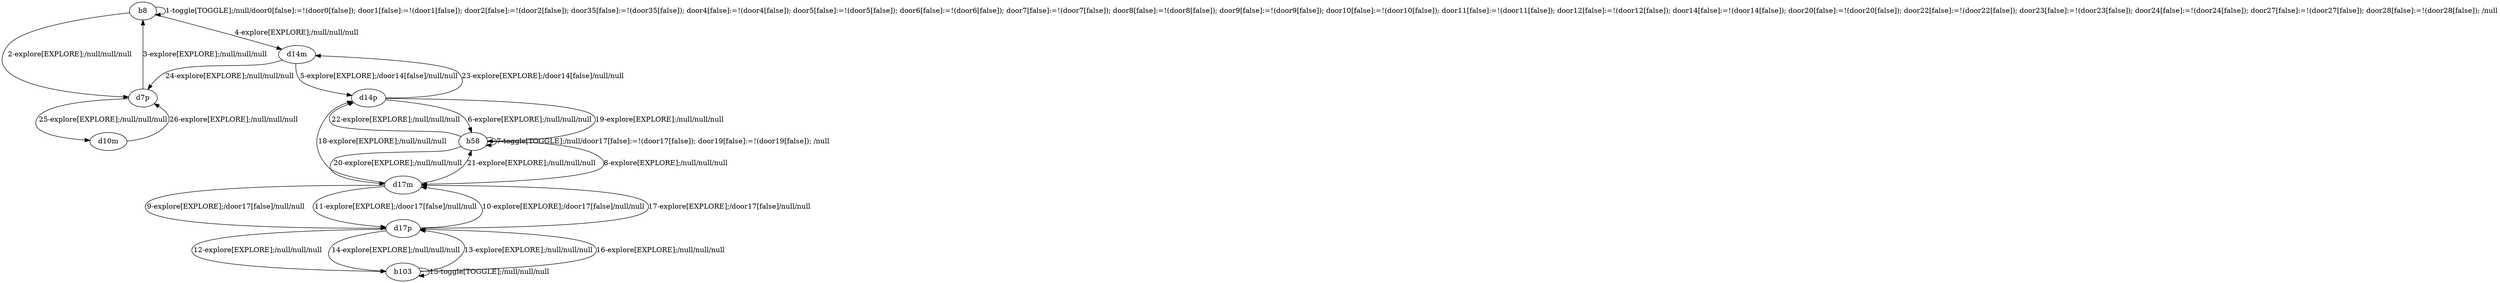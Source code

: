 # Total number of goals covered by this test: 5
# d17m --> d17p
# d17p --> d17m
# b103 --> b103
# b103 --> d17p
# d17p --> b103

digraph g {
"b8" -> "b8" [label = "1-toggle[TOGGLE];/null/door0[false]:=!(door0[false]); door1[false]:=!(door1[false]); door2[false]:=!(door2[false]); door35[false]:=!(door35[false]); door4[false]:=!(door4[false]); door5[false]:=!(door5[false]); door6[false]:=!(door6[false]); door7[false]:=!(door7[false]); door8[false]:=!(door8[false]); door9[false]:=!(door9[false]); door10[false]:=!(door10[false]); door11[false]:=!(door11[false]); door12[false]:=!(door12[false]); door14[false]:=!(door14[false]); door20[false]:=!(door20[false]); door22[false]:=!(door22[false]); door23[false]:=!(door23[false]); door24[false]:=!(door24[false]); door27[false]:=!(door27[false]); door28[false]:=!(door28[false]); /null"];
"b8" -> "d7p" [label = "2-explore[EXPLORE];/null/null/null"];
"d7p" -> "b8" [label = "3-explore[EXPLORE];/null/null/null"];
"b8" -> "d14m" [label = "4-explore[EXPLORE];/null/null/null"];
"d14m" -> "d14p" [label = "5-explore[EXPLORE];/door14[false]/null/null"];
"d14p" -> "b58" [label = "6-explore[EXPLORE];/null/null/null"];
"b58" -> "b58" [label = "7-toggle[TOGGLE];/null/door17[false]:=!(door17[false]); door19[false]:=!(door19[false]); /null"];
"b58" -> "d17m" [label = "8-explore[EXPLORE];/null/null/null"];
"d17m" -> "d17p" [label = "9-explore[EXPLORE];/door17[false]/null/null"];
"d17p" -> "d17m" [label = "10-explore[EXPLORE];/door17[false]/null/null"];
"d17m" -> "d17p" [label = "11-explore[EXPLORE];/door17[false]/null/null"];
"d17p" -> "b103" [label = "12-explore[EXPLORE];/null/null/null"];
"b103" -> "d17p" [label = "13-explore[EXPLORE];/null/null/null"];
"d17p" -> "b103" [label = "14-explore[EXPLORE];/null/null/null"];
"b103" -> "b103" [label = "15-toggle[TOGGLE];/null/null/null"];
"b103" -> "d17p" [label = "16-explore[EXPLORE];/null/null/null"];
"d17p" -> "d17m" [label = "17-explore[EXPLORE];/door17[false]/null/null"];
"d17m" -> "d14p" [label = "18-explore[EXPLORE];/null/null/null"];
"d14p" -> "b58" [label = "19-explore[EXPLORE];/null/null/null"];
"b58" -> "d17m" [label = "20-explore[EXPLORE];/null/null/null"];
"d17m" -> "b58" [label = "21-explore[EXPLORE];/null/null/null"];
"b58" -> "d14p" [label = "22-explore[EXPLORE];/null/null/null"];
"d14p" -> "d14m" [label = "23-explore[EXPLORE];/door14[false]/null/null"];
"d14m" -> "d7p" [label = "24-explore[EXPLORE];/null/null/null"];
"d7p" -> "d10m" [label = "25-explore[EXPLORE];/null/null/null"];
"d10m" -> "d7p" [label = "26-explore[EXPLORE];/null/null/null"];
}
